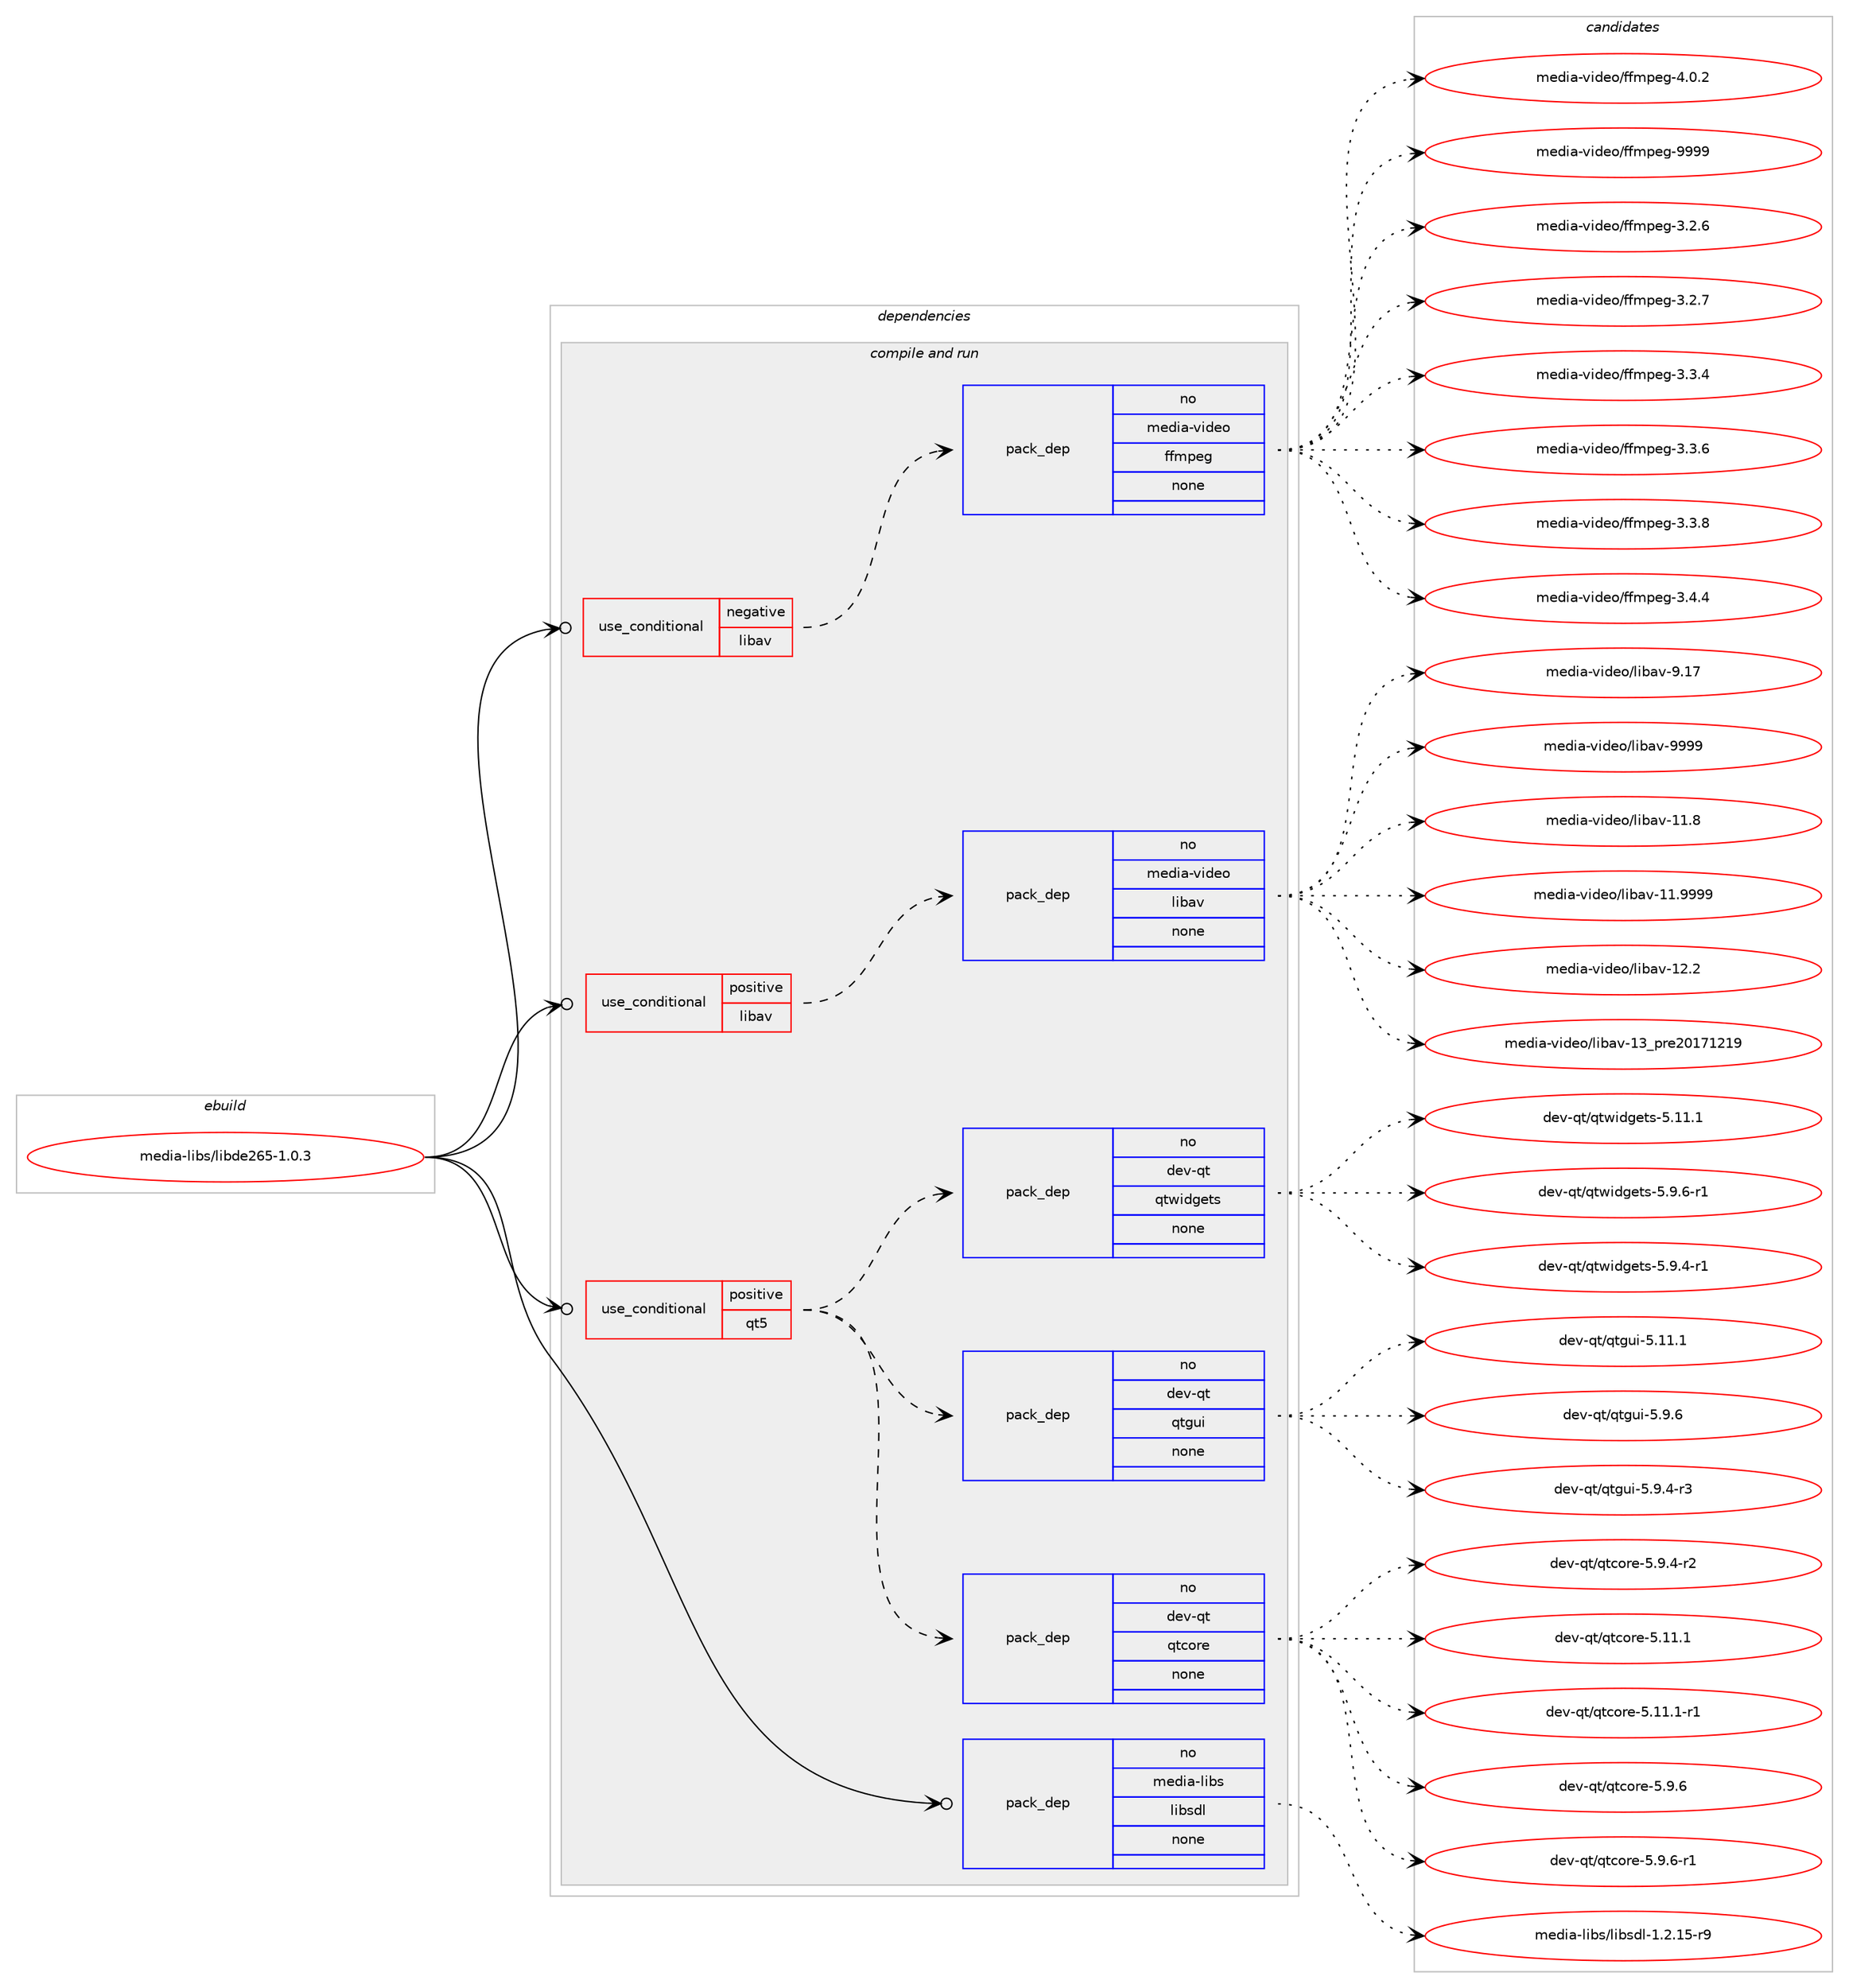 digraph prolog {

# *************
# Graph options
# *************

newrank=true;
concentrate=true;
compound=true;
graph [rankdir=LR,fontname=Helvetica,fontsize=10,ranksep=1.5];#, ranksep=2.5, nodesep=0.2];
edge  [arrowhead=vee];
node  [fontname=Helvetica,fontsize=10];

# **********
# The ebuild
# **********

subgraph cluster_leftcol {
color=gray;
rank=same;
label=<<i>ebuild</i>>;
id [label="media-libs/libde265-1.0.3", color=red, width=4, href="../media-libs/libde265-1.0.3.svg"];
}

# ****************
# The dependencies
# ****************

subgraph cluster_midcol {
color=gray;
label=<<i>dependencies</i>>;
subgraph cluster_compile {
fillcolor="#eeeeee";
style=filled;
label=<<i>compile</i>>;
}
subgraph cluster_compileandrun {
fillcolor="#eeeeee";
style=filled;
label=<<i>compile and run</i>>;
subgraph cond2340 {
dependency6960 [label=<<TABLE BORDER="0" CELLBORDER="1" CELLSPACING="0" CELLPADDING="4"><TR><TD ROWSPAN="3" CELLPADDING="10">use_conditional</TD></TR><TR><TD>negative</TD></TR><TR><TD>libav</TD></TR></TABLE>>, shape=none, color=red];
subgraph pack4497 {
dependency6961 [label=<<TABLE BORDER="0" CELLBORDER="1" CELLSPACING="0" CELLPADDING="4" WIDTH="220"><TR><TD ROWSPAN="6" CELLPADDING="30">pack_dep</TD></TR><TR><TD WIDTH="110">no</TD></TR><TR><TD>media-video</TD></TR><TR><TD>ffmpeg</TD></TR><TR><TD>none</TD></TR><TR><TD></TD></TR></TABLE>>, shape=none, color=blue];
}
dependency6960:e -> dependency6961:w [weight=20,style="dashed",arrowhead="vee"];
}
id:e -> dependency6960:w [weight=20,style="solid",arrowhead="odotvee"];
subgraph cond2341 {
dependency6962 [label=<<TABLE BORDER="0" CELLBORDER="1" CELLSPACING="0" CELLPADDING="4"><TR><TD ROWSPAN="3" CELLPADDING="10">use_conditional</TD></TR><TR><TD>positive</TD></TR><TR><TD>libav</TD></TR></TABLE>>, shape=none, color=red];
subgraph pack4498 {
dependency6963 [label=<<TABLE BORDER="0" CELLBORDER="1" CELLSPACING="0" CELLPADDING="4" WIDTH="220"><TR><TD ROWSPAN="6" CELLPADDING="30">pack_dep</TD></TR><TR><TD WIDTH="110">no</TD></TR><TR><TD>media-video</TD></TR><TR><TD>libav</TD></TR><TR><TD>none</TD></TR><TR><TD></TD></TR></TABLE>>, shape=none, color=blue];
}
dependency6962:e -> dependency6963:w [weight=20,style="dashed",arrowhead="vee"];
}
id:e -> dependency6962:w [weight=20,style="solid",arrowhead="odotvee"];
subgraph cond2342 {
dependency6964 [label=<<TABLE BORDER="0" CELLBORDER="1" CELLSPACING="0" CELLPADDING="4"><TR><TD ROWSPAN="3" CELLPADDING="10">use_conditional</TD></TR><TR><TD>positive</TD></TR><TR><TD>qt5</TD></TR></TABLE>>, shape=none, color=red];
subgraph pack4499 {
dependency6965 [label=<<TABLE BORDER="0" CELLBORDER="1" CELLSPACING="0" CELLPADDING="4" WIDTH="220"><TR><TD ROWSPAN="6" CELLPADDING="30">pack_dep</TD></TR><TR><TD WIDTH="110">no</TD></TR><TR><TD>dev-qt</TD></TR><TR><TD>qtcore</TD></TR><TR><TD>none</TD></TR><TR><TD></TD></TR></TABLE>>, shape=none, color=blue];
}
dependency6964:e -> dependency6965:w [weight=20,style="dashed",arrowhead="vee"];
subgraph pack4500 {
dependency6966 [label=<<TABLE BORDER="0" CELLBORDER="1" CELLSPACING="0" CELLPADDING="4" WIDTH="220"><TR><TD ROWSPAN="6" CELLPADDING="30">pack_dep</TD></TR><TR><TD WIDTH="110">no</TD></TR><TR><TD>dev-qt</TD></TR><TR><TD>qtgui</TD></TR><TR><TD>none</TD></TR><TR><TD></TD></TR></TABLE>>, shape=none, color=blue];
}
dependency6964:e -> dependency6966:w [weight=20,style="dashed",arrowhead="vee"];
subgraph pack4501 {
dependency6967 [label=<<TABLE BORDER="0" CELLBORDER="1" CELLSPACING="0" CELLPADDING="4" WIDTH="220"><TR><TD ROWSPAN="6" CELLPADDING="30">pack_dep</TD></TR><TR><TD WIDTH="110">no</TD></TR><TR><TD>dev-qt</TD></TR><TR><TD>qtwidgets</TD></TR><TR><TD>none</TD></TR><TR><TD></TD></TR></TABLE>>, shape=none, color=blue];
}
dependency6964:e -> dependency6967:w [weight=20,style="dashed",arrowhead="vee"];
}
id:e -> dependency6964:w [weight=20,style="solid",arrowhead="odotvee"];
subgraph pack4502 {
dependency6968 [label=<<TABLE BORDER="0" CELLBORDER="1" CELLSPACING="0" CELLPADDING="4" WIDTH="220"><TR><TD ROWSPAN="6" CELLPADDING="30">pack_dep</TD></TR><TR><TD WIDTH="110">no</TD></TR><TR><TD>media-libs</TD></TR><TR><TD>libsdl</TD></TR><TR><TD>none</TD></TR><TR><TD></TD></TR></TABLE>>, shape=none, color=blue];
}
id:e -> dependency6968:w [weight=20,style="solid",arrowhead="odotvee"];
}
subgraph cluster_run {
fillcolor="#eeeeee";
style=filled;
label=<<i>run</i>>;
}
}

# **************
# The candidates
# **************

subgraph cluster_choices {
rank=same;
color=gray;
label=<<i>candidates</i>>;

subgraph choice4497 {
color=black;
nodesep=1;
choice109101100105974511810510010111147102102109112101103455146504654 [label="media-video/ffmpeg-3.2.6", color=red, width=4,href="../media-video/ffmpeg-3.2.6.svg"];
choice109101100105974511810510010111147102102109112101103455146504655 [label="media-video/ffmpeg-3.2.7", color=red, width=4,href="../media-video/ffmpeg-3.2.7.svg"];
choice109101100105974511810510010111147102102109112101103455146514652 [label="media-video/ffmpeg-3.3.4", color=red, width=4,href="../media-video/ffmpeg-3.3.4.svg"];
choice109101100105974511810510010111147102102109112101103455146514654 [label="media-video/ffmpeg-3.3.6", color=red, width=4,href="../media-video/ffmpeg-3.3.6.svg"];
choice109101100105974511810510010111147102102109112101103455146514656 [label="media-video/ffmpeg-3.3.8", color=red, width=4,href="../media-video/ffmpeg-3.3.8.svg"];
choice109101100105974511810510010111147102102109112101103455146524652 [label="media-video/ffmpeg-3.4.4", color=red, width=4,href="../media-video/ffmpeg-3.4.4.svg"];
choice109101100105974511810510010111147102102109112101103455246484650 [label="media-video/ffmpeg-4.0.2", color=red, width=4,href="../media-video/ffmpeg-4.0.2.svg"];
choice1091011001059745118105100101111471021021091121011034557575757 [label="media-video/ffmpeg-9999", color=red, width=4,href="../media-video/ffmpeg-9999.svg"];
dependency6961:e -> choice109101100105974511810510010111147102102109112101103455146504654:w [style=dotted,weight="100"];
dependency6961:e -> choice109101100105974511810510010111147102102109112101103455146504655:w [style=dotted,weight="100"];
dependency6961:e -> choice109101100105974511810510010111147102102109112101103455146514652:w [style=dotted,weight="100"];
dependency6961:e -> choice109101100105974511810510010111147102102109112101103455146514654:w [style=dotted,weight="100"];
dependency6961:e -> choice109101100105974511810510010111147102102109112101103455146514656:w [style=dotted,weight="100"];
dependency6961:e -> choice109101100105974511810510010111147102102109112101103455146524652:w [style=dotted,weight="100"];
dependency6961:e -> choice109101100105974511810510010111147102102109112101103455246484650:w [style=dotted,weight="100"];
dependency6961:e -> choice1091011001059745118105100101111471021021091121011034557575757:w [style=dotted,weight="100"];
}
subgraph choice4498 {
color=black;
nodesep=1;
choice10910110010597451181051001011114710810598971184549494656 [label="media-video/libav-11.8", color=red, width=4,href="../media-video/libav-11.8.svg"];
choice10910110010597451181051001011114710810598971184549494657575757 [label="media-video/libav-11.9999", color=red, width=4,href="../media-video/libav-11.9999.svg"];
choice10910110010597451181051001011114710810598971184549504650 [label="media-video/libav-12.2", color=red, width=4,href="../media-video/libav-12.2.svg"];
choice1091011001059745118105100101111471081059897118454951951121141015048495549504957 [label="media-video/libav-13_pre20171219", color=red, width=4,href="../media-video/libav-13_pre20171219.svg"];
choice10910110010597451181051001011114710810598971184557464955 [label="media-video/libav-9.17", color=red, width=4,href="../media-video/libav-9.17.svg"];
choice10910110010597451181051001011114710810598971184557575757 [label="media-video/libav-9999", color=red, width=4,href="../media-video/libav-9999.svg"];
dependency6963:e -> choice10910110010597451181051001011114710810598971184549494656:w [style=dotted,weight="100"];
dependency6963:e -> choice10910110010597451181051001011114710810598971184549494657575757:w [style=dotted,weight="100"];
dependency6963:e -> choice10910110010597451181051001011114710810598971184549504650:w [style=dotted,weight="100"];
dependency6963:e -> choice1091011001059745118105100101111471081059897118454951951121141015048495549504957:w [style=dotted,weight="100"];
dependency6963:e -> choice10910110010597451181051001011114710810598971184557464955:w [style=dotted,weight="100"];
dependency6963:e -> choice10910110010597451181051001011114710810598971184557575757:w [style=dotted,weight="100"];
}
subgraph choice4499 {
color=black;
nodesep=1;
choice1001011184511311647113116991111141014553465746524511450 [label="dev-qt/qtcore-5.9.4-r2", color=red, width=4,href="../dev-qt/qtcore-5.9.4-r2.svg"];
choice10010111845113116471131169911111410145534649494649 [label="dev-qt/qtcore-5.11.1", color=red, width=4,href="../dev-qt/qtcore-5.11.1.svg"];
choice100101118451131164711311699111114101455346494946494511449 [label="dev-qt/qtcore-5.11.1-r1", color=red, width=4,href="../dev-qt/qtcore-5.11.1-r1.svg"];
choice100101118451131164711311699111114101455346574654 [label="dev-qt/qtcore-5.9.6", color=red, width=4,href="../dev-qt/qtcore-5.9.6.svg"];
choice1001011184511311647113116991111141014553465746544511449 [label="dev-qt/qtcore-5.9.6-r1", color=red, width=4,href="../dev-qt/qtcore-5.9.6-r1.svg"];
dependency6965:e -> choice1001011184511311647113116991111141014553465746524511450:w [style=dotted,weight="100"];
dependency6965:e -> choice10010111845113116471131169911111410145534649494649:w [style=dotted,weight="100"];
dependency6965:e -> choice100101118451131164711311699111114101455346494946494511449:w [style=dotted,weight="100"];
dependency6965:e -> choice100101118451131164711311699111114101455346574654:w [style=dotted,weight="100"];
dependency6965:e -> choice1001011184511311647113116991111141014553465746544511449:w [style=dotted,weight="100"];
}
subgraph choice4500 {
color=black;
nodesep=1;
choice10010111845113116471131161031171054553465746524511451 [label="dev-qt/qtgui-5.9.4-r3", color=red, width=4,href="../dev-qt/qtgui-5.9.4-r3.svg"];
choice100101118451131164711311610311710545534649494649 [label="dev-qt/qtgui-5.11.1", color=red, width=4,href="../dev-qt/qtgui-5.11.1.svg"];
choice1001011184511311647113116103117105455346574654 [label="dev-qt/qtgui-5.9.6", color=red, width=4,href="../dev-qt/qtgui-5.9.6.svg"];
dependency6966:e -> choice10010111845113116471131161031171054553465746524511451:w [style=dotted,weight="100"];
dependency6966:e -> choice100101118451131164711311610311710545534649494649:w [style=dotted,weight="100"];
dependency6966:e -> choice1001011184511311647113116103117105455346574654:w [style=dotted,weight="100"];
}
subgraph choice4501 {
color=black;
nodesep=1;
choice10010111845113116471131161191051001031011161154553465746524511449 [label="dev-qt/qtwidgets-5.9.4-r1", color=red, width=4,href="../dev-qt/qtwidgets-5.9.4-r1.svg"];
choice100101118451131164711311611910510010310111611545534649494649 [label="dev-qt/qtwidgets-5.11.1", color=red, width=4,href="../dev-qt/qtwidgets-5.11.1.svg"];
choice10010111845113116471131161191051001031011161154553465746544511449 [label="dev-qt/qtwidgets-5.9.6-r1", color=red, width=4,href="../dev-qt/qtwidgets-5.9.6-r1.svg"];
dependency6967:e -> choice10010111845113116471131161191051001031011161154553465746524511449:w [style=dotted,weight="100"];
dependency6967:e -> choice100101118451131164711311611910510010310111611545534649494649:w [style=dotted,weight="100"];
dependency6967:e -> choice10010111845113116471131161191051001031011161154553465746544511449:w [style=dotted,weight="100"];
}
subgraph choice4502 {
color=black;
nodesep=1;
choice1091011001059745108105981154710810598115100108454946504649534511457 [label="media-libs/libsdl-1.2.15-r9", color=red, width=4,href="../media-libs/libsdl-1.2.15-r9.svg"];
dependency6968:e -> choice1091011001059745108105981154710810598115100108454946504649534511457:w [style=dotted,weight="100"];
}
}

}
